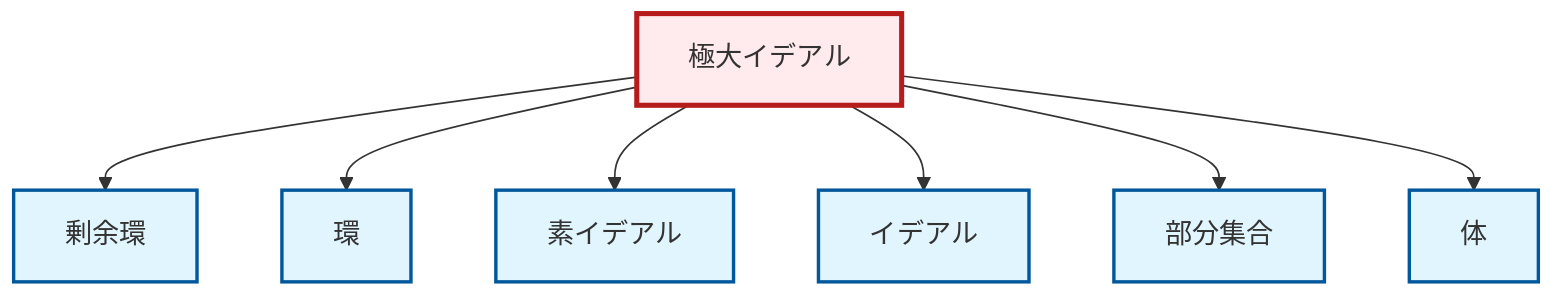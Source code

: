 graph TD
    classDef definition fill:#e1f5fe,stroke:#01579b,stroke-width:2px
    classDef theorem fill:#f3e5f5,stroke:#4a148c,stroke-width:2px
    classDef axiom fill:#fff3e0,stroke:#e65100,stroke-width:2px
    classDef example fill:#e8f5e9,stroke:#1b5e20,stroke-width:2px
    classDef current fill:#ffebee,stroke:#b71c1c,stroke-width:3px
    def-field["体"]:::definition
    def-ring["環"]:::definition
    def-maximal-ideal["極大イデアル"]:::definition
    def-ideal["イデアル"]:::definition
    def-prime-ideal["素イデアル"]:::definition
    def-subset["部分集合"]:::definition
    def-quotient-ring["剰余環"]:::definition
    def-maximal-ideal --> def-quotient-ring
    def-maximal-ideal --> def-ring
    def-maximal-ideal --> def-prime-ideal
    def-maximal-ideal --> def-ideal
    def-maximal-ideal --> def-subset
    def-maximal-ideal --> def-field
    class def-maximal-ideal current